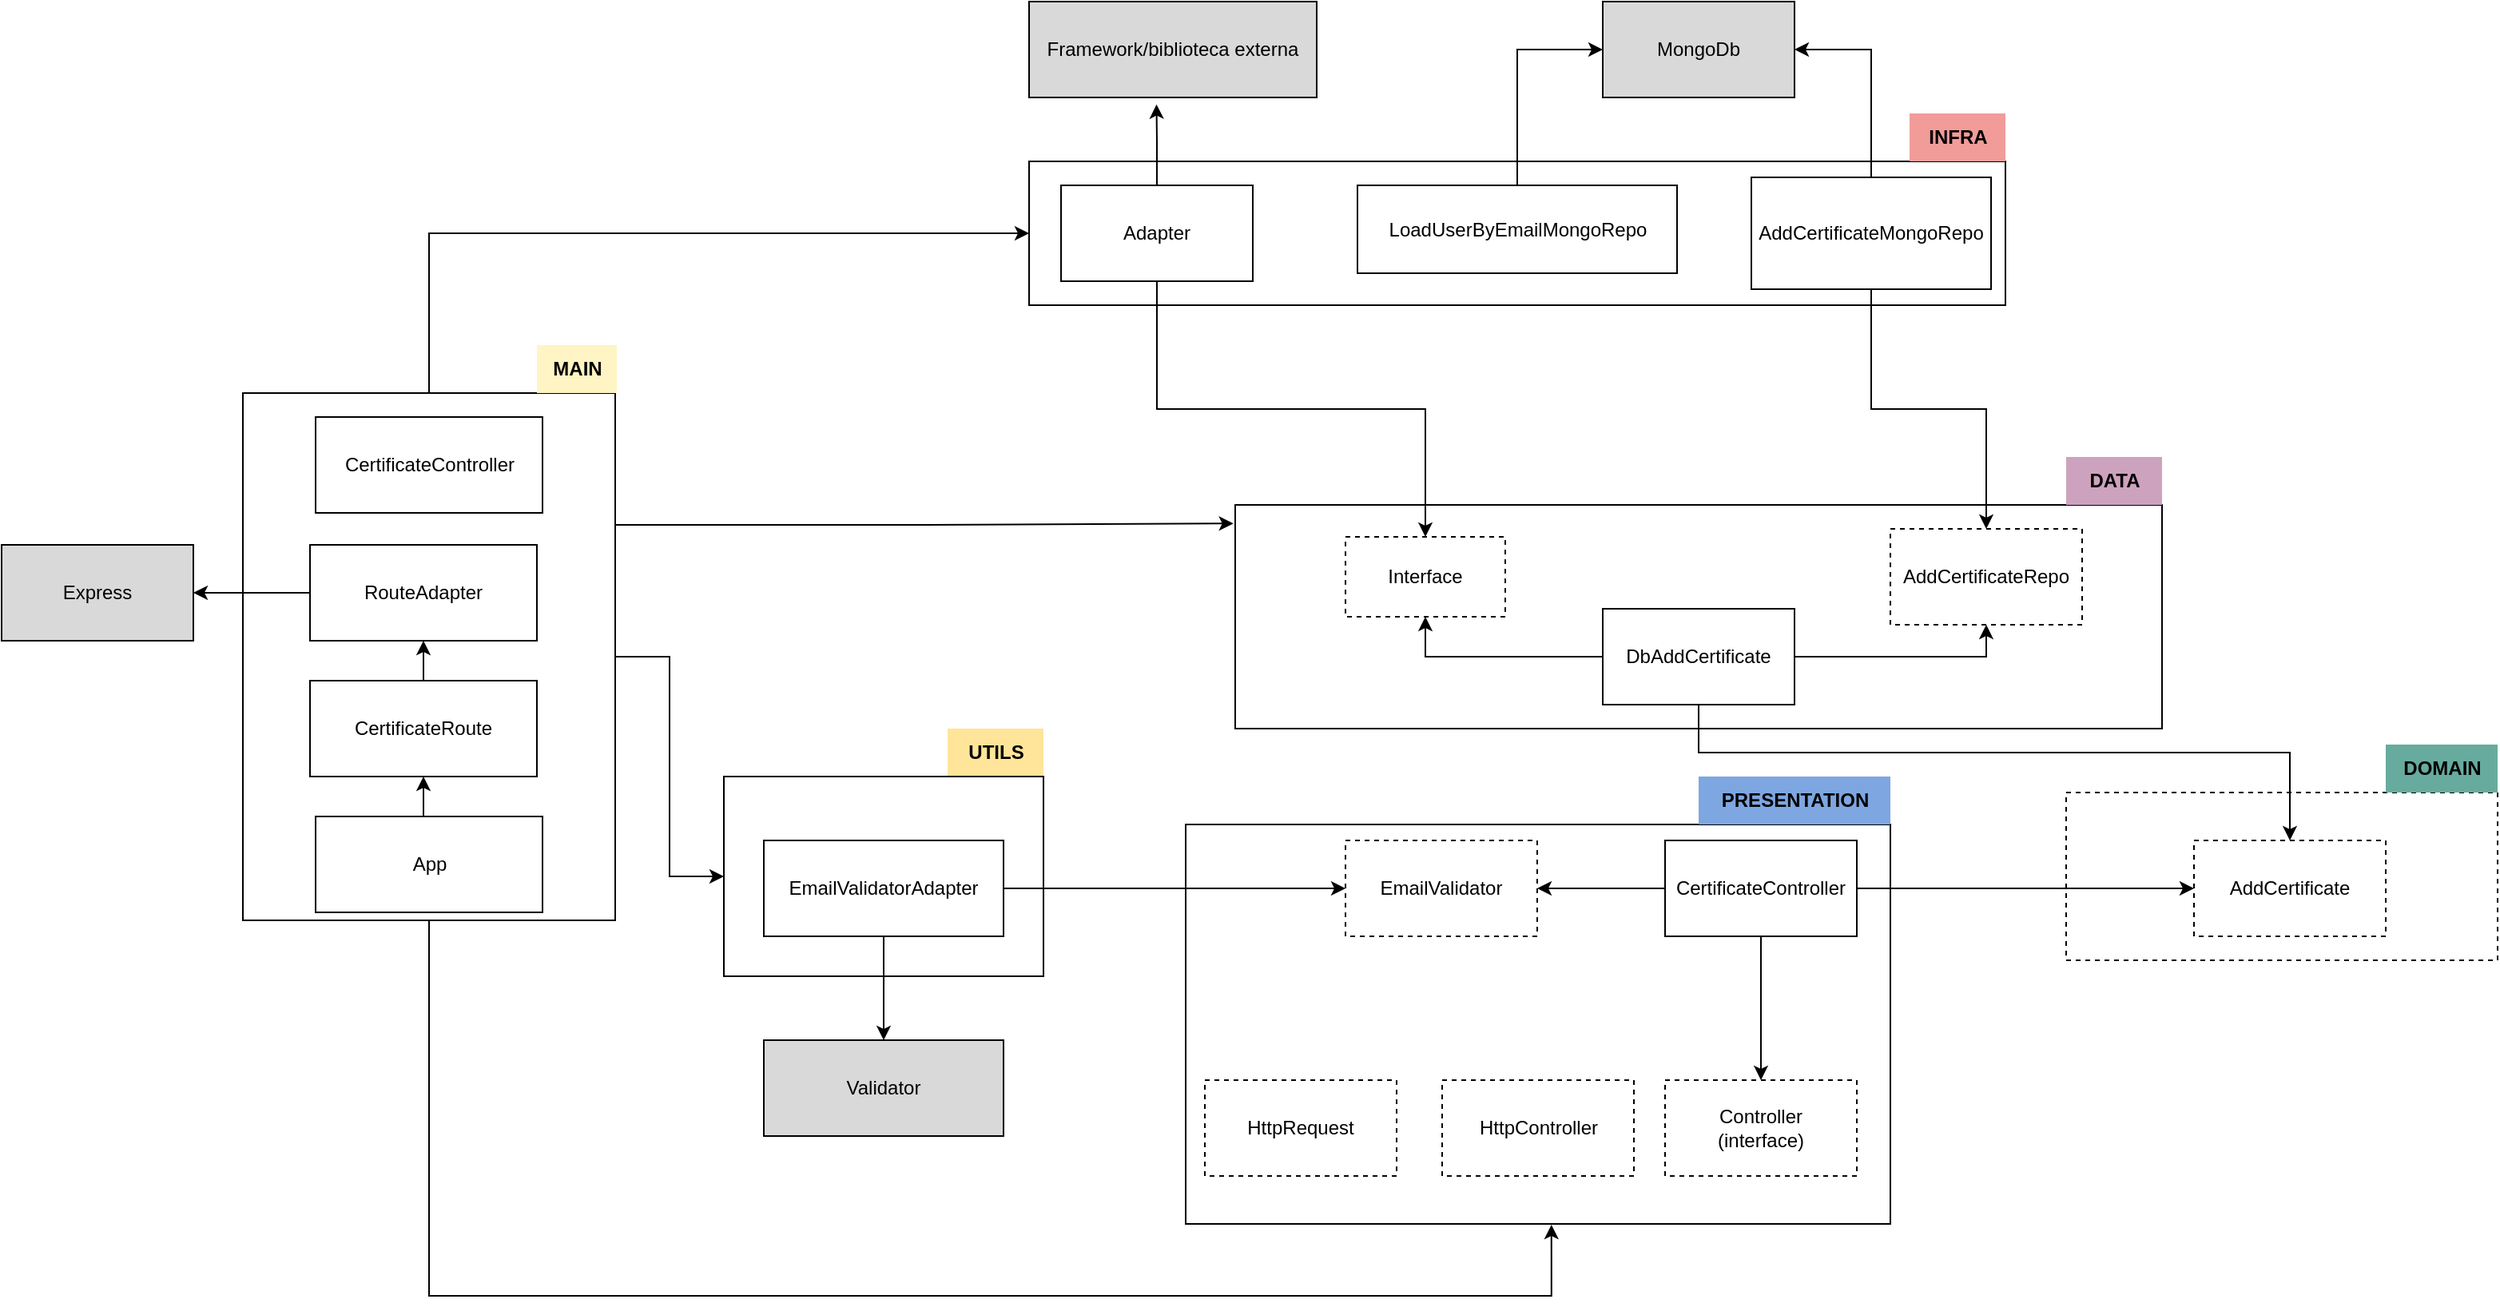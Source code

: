 <mxfile version="20.2.3" type="github"><diagram id="MQ3bTOHc2Pmw_59HKOvL" name="Página-1"><mxGraphModel dx="3201" dy="1046" grid="1" gridSize="10" guides="1" tooltips="1" connect="1" arrows="1" fold="1" page="1" pageScale="1" pageWidth="827" pageHeight="1169" math="0" shadow="0"><root><mxCell id="0"/><mxCell id="1" parent="0"/><mxCell id="1WIkfAdYHAtrKzwX6Avq-132" style="edgeStyle=orthogonalEdgeStyle;rounded=0;orthogonalLoop=1;jettySize=auto;html=1;entryX=0;entryY=0.5;entryDx=0;entryDy=0;" edge="1" parent="1" source="1WIkfAdYHAtrKzwX6Avq-120" target="1WIkfAdYHAtrKzwX6Avq-42"><mxGeometry relative="1" as="geometry"/></mxCell><mxCell id="1WIkfAdYHAtrKzwX6Avq-133" style="edgeStyle=orthogonalEdgeStyle;rounded=0;orthogonalLoop=1;jettySize=auto;html=1;exitX=0.5;exitY=1;exitDx=0;exitDy=0;entryX=0.519;entryY=1.002;entryDx=0;entryDy=0;entryPerimeter=0;" edge="1" parent="1" source="1WIkfAdYHAtrKzwX6Avq-120" target="1WIkfAdYHAtrKzwX6Avq-17"><mxGeometry relative="1" as="geometry"><Array as="points"><mxPoint x="-266" y="820"/><mxPoint x="437" y="820"/></Array></mxGeometry></mxCell><mxCell id="1WIkfAdYHAtrKzwX6Avq-143" style="edgeStyle=orthogonalEdgeStyle;rounded=0;orthogonalLoop=1;jettySize=auto;html=1;exitX=0.5;exitY=0;exitDx=0;exitDy=0;entryX=0;entryY=0.5;entryDx=0;entryDy=0;" edge="1" parent="1" source="1WIkfAdYHAtrKzwX6Avq-120" target="1WIkfAdYHAtrKzwX6Avq-89"><mxGeometry relative="1" as="geometry"/></mxCell><mxCell id="1WIkfAdYHAtrKzwX6Avq-145" style="edgeStyle=orthogonalEdgeStyle;rounded=0;orthogonalLoop=1;jettySize=auto;html=1;exitX=1;exitY=0.25;exitDx=0;exitDy=0;entryX=-0.002;entryY=0.083;entryDx=0;entryDy=0;entryPerimeter=0;" edge="1" parent="1" source="1WIkfAdYHAtrKzwX6Avq-120" target="1WIkfAdYHAtrKzwX6Avq-62"><mxGeometry relative="1" as="geometry"/></mxCell><mxCell id="1WIkfAdYHAtrKzwX6Avq-120" value="" style="rounded=0;whiteSpace=wrap;html=1;" vertex="1" parent="1"><mxGeometry x="-382" y="255" width="233" height="330" as="geometry"/></mxCell><mxCell id="1WIkfAdYHAtrKzwX6Avq-80" value="" style="rounded=0;whiteSpace=wrap;html=1;dashed=1;" vertex="1" parent="1"><mxGeometry x="759" y="505" width="270" height="105" as="geometry"/></mxCell><mxCell id="1WIkfAdYHAtrKzwX6Avq-17" value="" style="rounded=0;whiteSpace=wrap;html=1;" vertex="1" parent="1"><mxGeometry x="208" y="525" width="441" height="250" as="geometry"/></mxCell><mxCell id="1WIkfAdYHAtrKzwX6Avq-24" style="edgeStyle=orthogonalEdgeStyle;rounded=0;orthogonalLoop=1;jettySize=auto;html=1;entryX=0.5;entryY=0;entryDx=0;entryDy=0;" edge="1" parent="1" source="1WIkfAdYHAtrKzwX6Avq-18" target="1WIkfAdYHAtrKzwX6Avq-19"><mxGeometry relative="1" as="geometry"/></mxCell><mxCell id="1WIkfAdYHAtrKzwX6Avq-36" style="edgeStyle=orthogonalEdgeStyle;rounded=0;orthogonalLoop=1;jettySize=auto;html=1;exitX=0;exitY=0.5;exitDx=0;exitDy=0;entryX=1;entryY=0.5;entryDx=0;entryDy=0;" edge="1" parent="1" source="1WIkfAdYHAtrKzwX6Avq-18" target="1WIkfAdYHAtrKzwX6Avq-33"><mxGeometry relative="1" as="geometry"/></mxCell><mxCell id="1WIkfAdYHAtrKzwX6Avq-87" style="edgeStyle=orthogonalEdgeStyle;rounded=0;orthogonalLoop=1;jettySize=auto;html=1;exitX=1;exitY=0.5;exitDx=0;exitDy=0;entryX=0;entryY=0.5;entryDx=0;entryDy=0;" edge="1" parent="1" source="1WIkfAdYHAtrKzwX6Avq-18" target="1WIkfAdYHAtrKzwX6Avq-84"><mxGeometry relative="1" as="geometry"/></mxCell><mxCell id="1WIkfAdYHAtrKzwX6Avq-18" value="CertificateController" style="rounded=0;whiteSpace=wrap;html=1;" vertex="1" parent="1"><mxGeometry x="508" y="535" width="120" height="60" as="geometry"/></mxCell><mxCell id="1WIkfAdYHAtrKzwX6Avq-19" value="Controller&lt;br&gt;(interface)" style="rounded=0;whiteSpace=wrap;html=1;dashed=1;" vertex="1" parent="1"><mxGeometry x="508" y="685" width="120" height="60" as="geometry"/></mxCell><mxCell id="1WIkfAdYHAtrKzwX6Avq-20" style="edgeStyle=orthogonalEdgeStyle;rounded=0;orthogonalLoop=1;jettySize=auto;html=1;exitX=0.5;exitY=1;exitDx=0;exitDy=0;" edge="1" parent="1" source="1WIkfAdYHAtrKzwX6Avq-17" target="1WIkfAdYHAtrKzwX6Avq-17"><mxGeometry relative="1" as="geometry"/></mxCell><mxCell id="1WIkfAdYHAtrKzwX6Avq-122" style="edgeStyle=orthogonalEdgeStyle;rounded=0;orthogonalLoop=1;jettySize=auto;html=1;exitX=0;exitY=0.5;exitDx=0;exitDy=0;entryX=1;entryY=0.5;entryDx=0;entryDy=0;" edge="1" parent="1" source="1WIkfAdYHAtrKzwX6Avq-22" target="1WIkfAdYHAtrKzwX6Avq-23"><mxGeometry relative="1" as="geometry"/></mxCell><mxCell id="1WIkfAdYHAtrKzwX6Avq-22" value="RouteAdapter" style="rounded=0;whiteSpace=wrap;html=1;" vertex="1" parent="1"><mxGeometry x="-340" y="350" width="142" height="60" as="geometry"/></mxCell><mxCell id="1WIkfAdYHAtrKzwX6Avq-23" value="Express" style="rounded=0;whiteSpace=wrap;html=1;fillColor=#D9D9D9;" vertex="1" parent="1"><mxGeometry x="-533" y="350" width="120" height="60" as="geometry"/></mxCell><mxCell id="1WIkfAdYHAtrKzwX6Avq-32" value="&lt;b&gt;PRESENTATION&lt;/b&gt;" style="text;html=1;resizable=0;autosize=1;align=center;verticalAlign=middle;points=[];fillColor=#7EA6E0;strokeColor=none;rounded=0;dashed=1;" vertex="1" parent="1"><mxGeometry x="529" y="495" width="120" height="30" as="geometry"/></mxCell><mxCell id="1WIkfAdYHAtrKzwX6Avq-33" value="EmailValidator" style="rounded=0;whiteSpace=wrap;html=1;dashed=1;" vertex="1" parent="1"><mxGeometry x="308" y="535" width="120" height="60" as="geometry"/></mxCell><mxCell id="1WIkfAdYHAtrKzwX6Avq-39" value="&lt;b&gt;UTILS&lt;/b&gt;" style="text;html=1;resizable=0;autosize=1;align=center;verticalAlign=middle;points=[];fillColor=#FFE599;strokeColor=none;rounded=0;dashed=1;" vertex="1" parent="1"><mxGeometry x="59" y="465" width="60" height="30" as="geometry"/></mxCell><mxCell id="1WIkfAdYHAtrKzwX6Avq-42" value="" style="rounded=0;whiteSpace=wrap;html=1;" vertex="1" parent="1"><mxGeometry x="-81" y="495" width="200" height="125" as="geometry"/></mxCell><mxCell id="1WIkfAdYHAtrKzwX6Avq-54" style="edgeStyle=orthogonalEdgeStyle;rounded=0;orthogonalLoop=1;jettySize=auto;html=1;exitX=1;exitY=0.5;exitDx=0;exitDy=0;entryX=0;entryY=0.5;entryDx=0;entryDy=0;" edge="1" parent="1" source="1WIkfAdYHAtrKzwX6Avq-47" target="1WIkfAdYHAtrKzwX6Avq-33"><mxGeometry relative="1" as="geometry"/></mxCell><mxCell id="1WIkfAdYHAtrKzwX6Avq-118" style="edgeStyle=orthogonalEdgeStyle;rounded=0;orthogonalLoop=1;jettySize=auto;html=1;exitX=0.5;exitY=1;exitDx=0;exitDy=0;entryX=0.5;entryY=0;entryDx=0;entryDy=0;" edge="1" parent="1" source="1WIkfAdYHAtrKzwX6Avq-47" target="1WIkfAdYHAtrKzwX6Avq-49"><mxGeometry relative="1" as="geometry"/></mxCell><mxCell id="1WIkfAdYHAtrKzwX6Avq-47" value="EmailValidatorAdapter" style="rounded=0;whiteSpace=wrap;html=1;" vertex="1" parent="1"><mxGeometry x="-56" y="535" width="150" height="60" as="geometry"/></mxCell><mxCell id="1WIkfAdYHAtrKzwX6Avq-49" value="Validator" style="rounded=0;whiteSpace=wrap;html=1;fillColor=#D9D9D9;" vertex="1" parent="1"><mxGeometry x="-56" y="660" width="150" height="60" as="geometry"/></mxCell><mxCell id="1WIkfAdYHAtrKzwX6Avq-59" value="&lt;b&gt;DOMAIN&lt;/b&gt;" style="text;html=1;align=center;verticalAlign=middle;resizable=0;points=[];autosize=1;strokeColor=none;fillColor=#67AB9F;" vertex="1" parent="1"><mxGeometry x="959" y="475" width="70" height="30" as="geometry"/></mxCell><mxCell id="1WIkfAdYHAtrKzwX6Avq-62" value="" style="rounded=0;whiteSpace=wrap;html=1;" vertex="1" parent="1"><mxGeometry x="239" y="325" width="580" height="140" as="geometry"/></mxCell><mxCell id="1WIkfAdYHAtrKzwX6Avq-63" value="&lt;b&gt;DATA&lt;/b&gt;" style="text;html=1;align=center;verticalAlign=middle;resizable=0;points=[];autosize=1;strokeColor=none;fillColor=#CDA2BE;" vertex="1" parent="1"><mxGeometry x="759" y="295" width="60" height="30" as="geometry"/></mxCell><mxCell id="1WIkfAdYHAtrKzwX6Avq-101" style="edgeStyle=orthogonalEdgeStyle;rounded=0;orthogonalLoop=1;jettySize=auto;html=1;entryX=0.5;entryY=1;entryDx=0;entryDy=0;" edge="1" parent="1" source="1WIkfAdYHAtrKzwX6Avq-64" target="1WIkfAdYHAtrKzwX6Avq-96"><mxGeometry relative="1" as="geometry"/></mxCell><mxCell id="1WIkfAdYHAtrKzwX6Avq-112" style="edgeStyle=orthogonalEdgeStyle;rounded=0;orthogonalLoop=1;jettySize=auto;html=1;exitX=1;exitY=0.5;exitDx=0;exitDy=0;entryX=0.5;entryY=1;entryDx=0;entryDy=0;" edge="1" parent="1" source="1WIkfAdYHAtrKzwX6Avq-64" target="1WIkfAdYHAtrKzwX6Avq-111"><mxGeometry relative="1" as="geometry"/></mxCell><mxCell id="1WIkfAdYHAtrKzwX6Avq-115" style="edgeStyle=orthogonalEdgeStyle;rounded=0;orthogonalLoop=1;jettySize=auto;html=1;exitX=0.5;exitY=1;exitDx=0;exitDy=0;" edge="1" parent="1" source="1WIkfAdYHAtrKzwX6Avq-64" target="1WIkfAdYHAtrKzwX6Avq-84"><mxGeometry relative="1" as="geometry"><Array as="points"><mxPoint x="529" y="480"/><mxPoint x="899" y="480"/></Array></mxGeometry></mxCell><mxCell id="1WIkfAdYHAtrKzwX6Avq-64" value="DbAddCertificate" style="rounded=0;whiteSpace=wrap;html=1;" vertex="1" parent="1"><mxGeometry x="469" y="390" width="120" height="60" as="geometry"/></mxCell><mxCell id="1WIkfAdYHAtrKzwX6Avq-66" value="MongoDb" style="rounded=0;whiteSpace=wrap;html=1;fillColor=#D9D9D9;" vertex="1" parent="1"><mxGeometry x="469" y="10" width="120" height="60" as="geometry"/></mxCell><mxCell id="1WIkfAdYHAtrKzwX6Avq-84" value="AddCertificate" style="rounded=0;whiteSpace=wrap;html=1;dashed=1;" vertex="1" parent="1"><mxGeometry x="839" y="535" width="120" height="60" as="geometry"/></mxCell><mxCell id="1WIkfAdYHAtrKzwX6Avq-89" value="" style="rounded=0;whiteSpace=wrap;html=1;" vertex="1" parent="1"><mxGeometry x="110" y="110" width="611" height="90" as="geometry"/></mxCell><mxCell id="1WIkfAdYHAtrKzwX6Avq-90" value="&lt;b&gt;INFRA&lt;/b&gt;" style="text;html=1;align=center;verticalAlign=middle;resizable=0;points=[];autosize=1;strokeColor=none;fillColor=#F19C99;" vertex="1" parent="1"><mxGeometry x="661" y="80" width="60" height="30" as="geometry"/></mxCell><mxCell id="1WIkfAdYHAtrKzwX6Avq-93" value="Framework/biblioteca externa" style="rounded=0;whiteSpace=wrap;html=1;fillColor=#D9D9D9;" vertex="1" parent="1"><mxGeometry x="110" y="10" width="180" height="60" as="geometry"/></mxCell><mxCell id="1WIkfAdYHAtrKzwX6Avq-96" value="Interface" style="rounded=0;whiteSpace=wrap;html=1;dashed=1;" vertex="1" parent="1"><mxGeometry x="308" y="345" width="100" height="50" as="geometry"/></mxCell><mxCell id="1WIkfAdYHAtrKzwX6Avq-105" style="edgeStyle=orthogonalEdgeStyle;rounded=0;orthogonalLoop=1;jettySize=auto;html=1;exitX=0.5;exitY=1;exitDx=0;exitDy=0;entryX=0.5;entryY=0;entryDx=0;entryDy=0;" edge="1" parent="1" source="1WIkfAdYHAtrKzwX6Avq-103" target="1WIkfAdYHAtrKzwX6Avq-96"><mxGeometry relative="1" as="geometry"/></mxCell><mxCell id="1WIkfAdYHAtrKzwX6Avq-138" style="edgeStyle=orthogonalEdgeStyle;rounded=0;orthogonalLoop=1;jettySize=auto;html=1;entryX=0.443;entryY=1.072;entryDx=0;entryDy=0;entryPerimeter=0;" edge="1" parent="1" source="1WIkfAdYHAtrKzwX6Avq-103" target="1WIkfAdYHAtrKzwX6Avq-93"><mxGeometry relative="1" as="geometry"/></mxCell><mxCell id="1WIkfAdYHAtrKzwX6Avq-103" value="Adapter" style="rounded=0;whiteSpace=wrap;html=1;" vertex="1" parent="1"><mxGeometry x="130" y="125" width="120" height="60" as="geometry"/></mxCell><mxCell id="1WIkfAdYHAtrKzwX6Avq-113" style="edgeStyle=orthogonalEdgeStyle;rounded=0;orthogonalLoop=1;jettySize=auto;html=1;exitX=0.5;exitY=1;exitDx=0;exitDy=0;" edge="1" parent="1" source="1WIkfAdYHAtrKzwX6Avq-109" target="1WIkfAdYHAtrKzwX6Avq-111"><mxGeometry relative="1" as="geometry"/></mxCell><mxCell id="1WIkfAdYHAtrKzwX6Avq-141" style="edgeStyle=orthogonalEdgeStyle;rounded=0;orthogonalLoop=1;jettySize=auto;html=1;entryX=1;entryY=0.5;entryDx=0;entryDy=0;" edge="1" parent="1" source="1WIkfAdYHAtrKzwX6Avq-109" target="1WIkfAdYHAtrKzwX6Avq-66"><mxGeometry relative="1" as="geometry"/></mxCell><mxCell id="1WIkfAdYHAtrKzwX6Avq-109" value="AddCertificateMongoRepo" style="rounded=0;whiteSpace=wrap;html=1;" vertex="1" parent="1"><mxGeometry x="562" y="120" width="150" height="70" as="geometry"/></mxCell><mxCell id="1WIkfAdYHAtrKzwX6Avq-111" value="AddCertificateRepo" style="rounded=0;whiteSpace=wrap;html=1;dashed=1;" vertex="1" parent="1"><mxGeometry x="649" y="340" width="120" height="60" as="geometry"/></mxCell><mxCell id="1WIkfAdYHAtrKzwX6Avq-116" value="HttpRequest" style="rounded=0;whiteSpace=wrap;html=1;dashed=1;" vertex="1" parent="1"><mxGeometry x="220" y="685" width="120" height="60" as="geometry"/></mxCell><mxCell id="1WIkfAdYHAtrKzwX6Avq-117" value="HttpController" style="rounded=0;whiteSpace=wrap;html=1;dashed=1;" vertex="1" parent="1"><mxGeometry x="368.5" y="685" width="120" height="60" as="geometry"/></mxCell><mxCell id="1WIkfAdYHAtrKzwX6Avq-121" value="&lt;b&gt;MAIN&lt;/b&gt;" style="text;html=1;resizable=0;autosize=1;align=center;verticalAlign=middle;points=[];fillColor=#FFF4C3;strokeColor=none;rounded=0;dashed=1;" vertex="1" parent="1"><mxGeometry x="-198" y="225" width="50" height="30" as="geometry"/></mxCell><mxCell id="1WIkfAdYHAtrKzwX6Avq-123" value="CertificateController" style="rounded=0;whiteSpace=wrap;html=1;" vertex="1" parent="1"><mxGeometry x="-336.5" y="270" width="142" height="60" as="geometry"/></mxCell><mxCell id="1WIkfAdYHAtrKzwX6Avq-128" style="edgeStyle=orthogonalEdgeStyle;rounded=0;orthogonalLoop=1;jettySize=auto;html=1;exitX=0.5;exitY=0;exitDx=0;exitDy=0;entryX=0.5;entryY=1;entryDx=0;entryDy=0;" edge="1" parent="1" source="1WIkfAdYHAtrKzwX6Avq-125" target="1WIkfAdYHAtrKzwX6Avq-126"><mxGeometry relative="1" as="geometry"/></mxCell><mxCell id="1WIkfAdYHAtrKzwX6Avq-125" value="App" style="rounded=0;whiteSpace=wrap;html=1;" vertex="1" parent="1"><mxGeometry x="-336.5" y="520" width="142" height="60" as="geometry"/></mxCell><mxCell id="1WIkfAdYHAtrKzwX6Avq-130" style="edgeStyle=orthogonalEdgeStyle;rounded=0;orthogonalLoop=1;jettySize=auto;html=1;exitX=0.5;exitY=0;exitDx=0;exitDy=0;entryX=0.5;entryY=1;entryDx=0;entryDy=0;" edge="1" parent="1" source="1WIkfAdYHAtrKzwX6Avq-126" target="1WIkfAdYHAtrKzwX6Avq-22"><mxGeometry relative="1" as="geometry"/></mxCell><mxCell id="1WIkfAdYHAtrKzwX6Avq-126" value="CertificateRoute" style="rounded=0;whiteSpace=wrap;html=1;" vertex="1" parent="1"><mxGeometry x="-340" y="435" width="142" height="60" as="geometry"/></mxCell><mxCell id="1WIkfAdYHAtrKzwX6Avq-140" style="edgeStyle=orthogonalEdgeStyle;rounded=0;orthogonalLoop=1;jettySize=auto;html=1;exitX=0.5;exitY=0;exitDx=0;exitDy=0;entryX=0;entryY=0.5;entryDx=0;entryDy=0;" edge="1" parent="1" source="1WIkfAdYHAtrKzwX6Avq-139" target="1WIkfAdYHAtrKzwX6Avq-66"><mxGeometry relative="1" as="geometry"/></mxCell><mxCell id="1WIkfAdYHAtrKzwX6Avq-139" value="LoadUserByEmailMongoRepo" style="rounded=0;whiteSpace=wrap;html=1;" vertex="1" parent="1"><mxGeometry x="315.5" y="125" width="200" height="55" as="geometry"/></mxCell></root></mxGraphModel></diagram></mxfile>